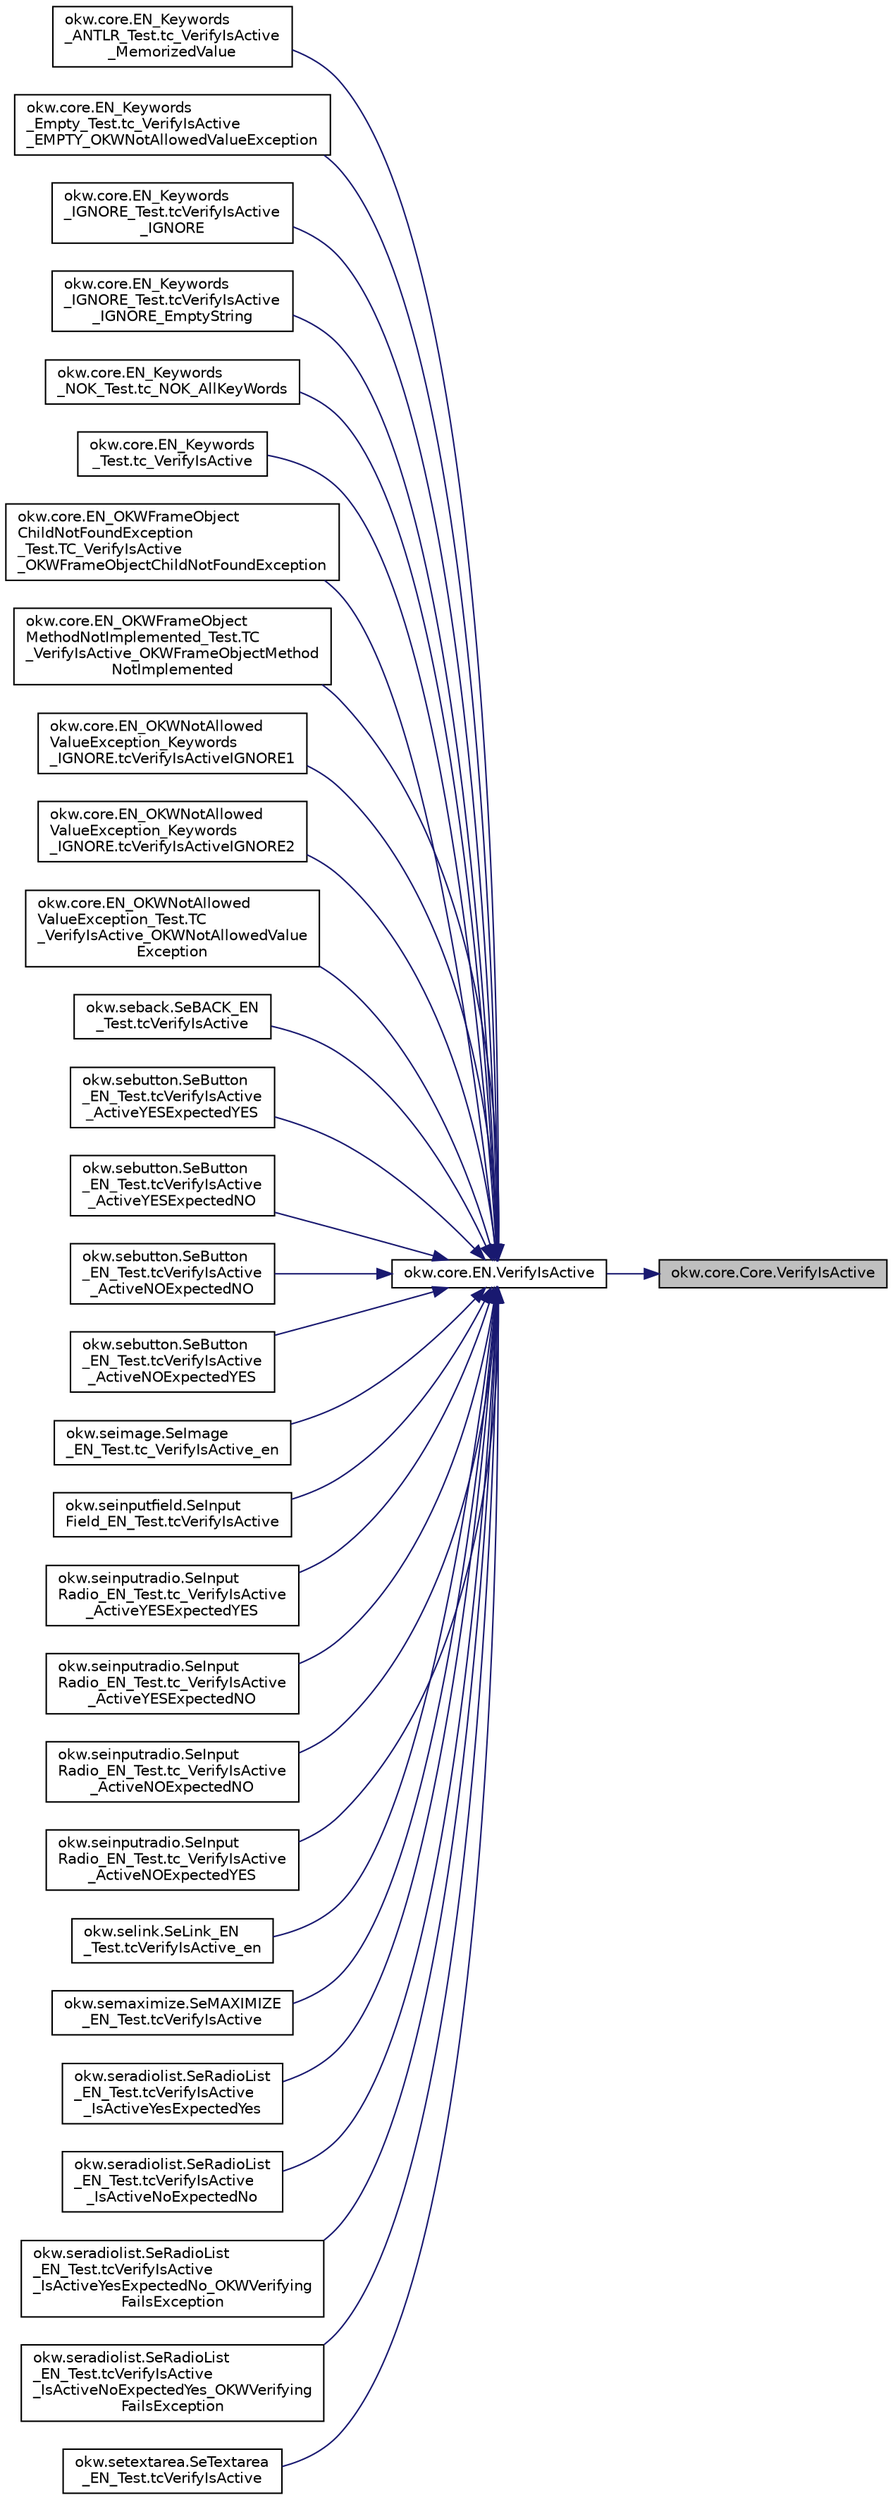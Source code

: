 digraph "okw.core.Core.VerifyIsActive"
{
 // INTERACTIVE_SVG=YES
 // LATEX_PDF_SIZE
  edge [fontname="Helvetica",fontsize="10",labelfontname="Helvetica",labelfontsize="10"];
  node [fontname="Helvetica",fontsize="10",shape=record];
  rankdir="RL";
  Node4621 [label="okw.core.Core.VerifyIsActive",height=0.2,width=0.4,color="black", fillcolor="grey75", style="filled", fontcolor="black",tooltip="Vergleicht den Fokus-Status des gegebenen Objekts mit dem erwarteten Wert."];
  Node4621 -> Node4622 [dir="back",color="midnightblue",fontsize="10",style="solid",fontname="Helvetica"];
  Node4622 [label="okw.core.EN.VerifyIsActive",height=0.2,width=0.4,color="black", fillcolor="white", style="filled",URL="$classokw_1_1core_1_1_e_n.html#a67f59cc780c7b380127c430522ae6a62",tooltip="Vergleicht den Fokus-Status des gegebenen Objekts mit dem erwarteten Wert."];
  Node4622 -> Node4623 [dir="back",color="midnightblue",fontsize="10",style="solid",fontname="Helvetica"];
  Node4623 [label="okw.core.EN_Keywords\l_ANTLR_Test.tc_VerifyIsActive\l_MemorizedValue",height=0.2,width=0.4,color="black", fillcolor="white", style="filled",URL="$classokw_1_1core_1_1_e_n___keywords___a_n_t_l_r___test.html#a48924242e07099955b1134ab59fefe98",tooltip=" "];
  Node4622 -> Node4624 [dir="back",color="midnightblue",fontsize="10",style="solid",fontname="Helvetica"];
  Node4624 [label="okw.core.EN_Keywords\l_Empty_Test.tc_VerifyIsActive\l_EMPTY_OKWNotAllowedValueException",height=0.2,width=0.4,color="black", fillcolor="white", style="filled",URL="$classokw_1_1core_1_1_e_n___keywords___empty___test.html#ab3787b72df84a3edb9fd804f31324774",tooltip="EMPTY ist ein nicht erlaubter Wert im Schlüsselwort EN.VerifyIsActive(String,String)."];
  Node4622 -> Node4625 [dir="back",color="midnightblue",fontsize="10",style="solid",fontname="Helvetica"];
  Node4625 [label="okw.core.EN_Keywords\l_IGNORE_Test.tcVerifyIsActive\l_IGNORE",height=0.2,width=0.4,color="black", fillcolor="white", style="filled",URL="$classokw_1_1core_1_1_e_n___keywords___i_g_n_o_r_e___test.html#a4af0cd2b44e7a180261b407bd7248a88",tooltip=" "];
  Node4622 -> Node4626 [dir="back",color="midnightblue",fontsize="10",style="solid",fontname="Helvetica"];
  Node4626 [label="okw.core.EN_Keywords\l_IGNORE_Test.tcVerifyIsActive\l_IGNORE_EmptyString",height=0.2,width=0.4,color="black", fillcolor="white", style="filled",URL="$classokw_1_1core_1_1_e_n___keywords___i_g_n_o_r_e___test.html#a61db683fdd70725bc9aada7b849c37b1",tooltip=" "];
  Node4622 -> Node4627 [dir="back",color="midnightblue",fontsize="10",style="solid",fontname="Helvetica"];
  Node4627 [label="okw.core.EN_Keywords\l_NOK_Test.tc_NOK_AllKeyWords",height=0.2,width=0.4,color="black", fillcolor="white", style="filled",URL="$classokw_1_1core_1_1_e_n___keywords___n_o_k___test.html#a81a960a2341dfb0e27da7871291c84dc",tooltip="Prüft methoden aufruf für einen einfachen Click."];
  Node4622 -> Node4628 [dir="back",color="midnightblue",fontsize="10",style="solid",fontname="Helvetica"];
  Node4628 [label="okw.core.EN_Keywords\l_Test.tc_VerifyIsActive",height=0.2,width=0.4,color="black", fillcolor="white", style="filled",URL="$classokw_1_1core_1_1_e_n___keywords___test.html#afef7fb7f909fbf8dab860eec48268f4a",tooltip=" "];
  Node4622 -> Node4629 [dir="back",color="midnightblue",fontsize="10",style="solid",fontname="Helvetica"];
  Node4629 [label="okw.core.EN_OKWFrameObject\lChildNotFoundException\l_Test.TC_VerifyIsActive\l_OKWFrameObjectChildNotFoundException",height=0.2,width=0.4,color="black", fillcolor="white", style="filled",URL="$classokw_1_1core_1_1_e_n___o_k_w_frame_object_child_not_found_exception___test.html#aef48315ef3e48b52d3cedec5520b7e58",tooltip="Prüft ob die Ausnahme OKWFrameObjectChildNotFoundException durch die LFC-VerifyIsActive ausgelöst wir..."];
  Node4622 -> Node4630 [dir="back",color="midnightblue",fontsize="10",style="solid",fontname="Helvetica"];
  Node4630 [label="okw.core.EN_OKWFrameObject\lMethodNotImplemented_Test.TC\l_VerifyIsActive_OKWFrameObjectMethod\lNotImplemented",height=0.2,width=0.4,color="black", fillcolor="white", style="filled",URL="$classokw_1_1core_1_1_e_n___o_k_w_frame_object_method_not_implemented___test.html#ab0ef684a266ac277c615f75346b35d78",tooltip="Prüft ob die Ausnahme OKWFrameObjectMethodNotImplemented von VerifyIsActive( FN, ExpVal ) ausgelöst w..."];
  Node4622 -> Node4631 [dir="back",color="midnightblue",fontsize="10",style="solid",fontname="Helvetica"];
  Node4631 [label="okw.core.EN_OKWNotAllowed\lValueException_Keywords\l_IGNORE.tcVerifyIsActiveIGNORE1",height=0.2,width=0.4,color="black", fillcolor="white", style="filled",URL="$classokw_1_1core_1_1_e_n___o_k_w_not_allowed_value_exception___keywords___i_g_n_o_r_e.html#ae73248c833fee94e01dc03f17d4bf84f",tooltip="Prüft ob \"${IGNORE} \" die Ausnahme okw.exceptions.OKWNotAllowedValueException auslöst."];
  Node4622 -> Node4632 [dir="back",color="midnightblue",fontsize="10",style="solid",fontname="Helvetica"];
  Node4632 [label="okw.core.EN_OKWNotAllowed\lValueException_Keywords\l_IGNORE.tcVerifyIsActiveIGNORE2",height=0.2,width=0.4,color="black", fillcolor="white", style="filled",URL="$classokw_1_1core_1_1_e_n___o_k_w_not_allowed_value_exception___keywords___i_g_n_o_r_e.html#a19ef9656eaee897360a374103dad7e4d",tooltip="Prüft ob \"\"${IGNORE}${TCN}\" die Ausnahme okw.exceptions.OKWNotAllowedValueException auslöst."];
  Node4622 -> Node4633 [dir="back",color="midnightblue",fontsize="10",style="solid",fontname="Helvetica"];
  Node4633 [label="okw.core.EN_OKWNotAllowed\lValueException_Test.TC\l_VerifyIsActive_OKWNotAllowedValue\lException",height=0.2,width=0.4,color="black", fillcolor="white", style="filled",URL="$classokw_1_1core_1_1_e_n___o_k_w_not_allowed_value_exception___test.html#a0339bf30bcb6d03eb46ac3f98840c65d",tooltip="Prüft ob die Ausnahme OKWNotAllowedValueException durch die LFC-VerifyIsActive ausgelöst wird,..."];
  Node4622 -> Node4634 [dir="back",color="midnightblue",fontsize="10",style="solid",fontname="Helvetica"];
  Node4634 [label="okw.seback.SeBACK_EN\l_Test.tcVerifyIsActive",height=0.2,width=0.4,color="black", fillcolor="white", style="filled",URL="$classokw_1_1seback_1_1_se_b_a_c_k___e_n___test.html#ae2ad17e7df44576ea48e8f1fb361021a",tooltip="Prüft, ob die Methode VerifyIsActive für BACK implementiert ist."];
  Node4622 -> Node4635 [dir="back",color="midnightblue",fontsize="10",style="solid",fontname="Helvetica"];
  Node4635 [label="okw.sebutton.SeButton\l_EN_Test.tcVerifyIsActive\l_ActiveYESExpectedYES",height=0.2,width=0.4,color="black", fillcolor="white", style="filled",URL="$classokw_1_1sebutton_1_1_se_button___e_n___test.html#a7b7fed7df5cbbfeb6da9ca6def7c82bd",tooltip="Test des Schlüsselwortes VerifyIsActive für den GUI-Adapter SeButton."];
  Node4622 -> Node4636 [dir="back",color="midnightblue",fontsize="10",style="solid",fontname="Helvetica"];
  Node4636 [label="okw.sebutton.SeButton\l_EN_Test.tcVerifyIsActive\l_ActiveYESExpectedNO",height=0.2,width=0.4,color="black", fillcolor="white", style="filled",URL="$classokw_1_1sebutton_1_1_se_button___e_n___test.html#a54ccde493416406858beca5b3cdac7e4",tooltip="Test des Schlüsselwortes VerifyIsActive für den GUI-Adapter SeButton."];
  Node4622 -> Node4637 [dir="back",color="midnightblue",fontsize="10",style="solid",fontname="Helvetica"];
  Node4637 [label="okw.sebutton.SeButton\l_EN_Test.tcVerifyIsActive\l_ActiveNOExpectedNO",height=0.2,width=0.4,color="black", fillcolor="white", style="filled",URL="$classokw_1_1sebutton_1_1_se_button___e_n___test.html#a70fe2059cf4c93da02afa8f9fb72ff22",tooltip="Test des Schlüsselwortes VerifyIsActive für den GUI-Adapter SeButton."];
  Node4622 -> Node4638 [dir="back",color="midnightblue",fontsize="10",style="solid",fontname="Helvetica"];
  Node4638 [label="okw.sebutton.SeButton\l_EN_Test.tcVerifyIsActive\l_ActiveNOExpectedYES",height=0.2,width=0.4,color="black", fillcolor="white", style="filled",URL="$classokw_1_1sebutton_1_1_se_button___e_n___test.html#a479a46bd36c37da9592bcdece6cab18d",tooltip="Test des Schlüsselwortes VerifyIsActive für den GUI-Adapter SeButton."];
  Node4622 -> Node4639 [dir="back",color="midnightblue",fontsize="10",style="solid",fontname="Helvetica"];
  Node4639 [label="okw.seimage.SeImage\l_EN_Test.tc_VerifyIsActive_en",height=0.2,width=0.4,color="black", fillcolor="white", style="filled",URL="$classokw_1_1seimage_1_1_se_image___e_n___test.html#a9ce9d3b86a016cf7df8c8e899e87bb72",tooltip="Prüft ob die VerifyIsActive die Ausnahme OKWFrameObjectMethodNotImplemented auslöst."];
  Node4622 -> Node4640 [dir="back",color="midnightblue",fontsize="10",style="solid",fontname="Helvetica"];
  Node4640 [label="okw.seinputfield.SeInput\lField_EN_Test.tcVerifyIsActive",height=0.2,width=0.4,color="black", fillcolor="white", style="filled",URL="$classokw_1_1seinputfield_1_1_se_input_field___e_n___test.html#a750678bf2deb2db29ffe410c861cc100",tooltip="Prüft, ob die Methode VerifyIsActive für SeTextField implementiert ist."];
  Node4622 -> Node4641 [dir="back",color="midnightblue",fontsize="10",style="solid",fontname="Helvetica"];
  Node4641 [label="okw.seinputradio.SeInput\lRadio_EN_Test.tc_VerifyIsActive\l_ActiveYESExpectedYES",height=0.2,width=0.4,color="black", fillcolor="white", style="filled",URL="$classokw_1_1seinputradio_1_1_se_input_radio___e_n___test.html#add538809fea4c708f6cab6f43e0e23a6",tooltip="Test des Schlüsselwortes VerifyIsActive für den GUI-Adapter SeInputRadio."];
  Node4622 -> Node4642 [dir="back",color="midnightblue",fontsize="10",style="solid",fontname="Helvetica"];
  Node4642 [label="okw.seinputradio.SeInput\lRadio_EN_Test.tc_VerifyIsActive\l_ActiveYESExpectedNO",height=0.2,width=0.4,color="black", fillcolor="white", style="filled",URL="$classokw_1_1seinputradio_1_1_se_input_radio___e_n___test.html#a76ddabb8e80f369c119ddebfe339fa74",tooltip="Test des Schlüsselwortes VerifyIsActive für den GUI-Adapter SeInputRadio."];
  Node4622 -> Node4643 [dir="back",color="midnightblue",fontsize="10",style="solid",fontname="Helvetica"];
  Node4643 [label="okw.seinputradio.SeInput\lRadio_EN_Test.tc_VerifyIsActive\l_ActiveNOExpectedNO",height=0.2,width=0.4,color="black", fillcolor="white", style="filled",URL="$classokw_1_1seinputradio_1_1_se_input_radio___e_n___test.html#a34b6a559f61b74c7a8bc5c9fc32fa32f",tooltip="Test des Schlüsselwortes VerifyIsActive für den GUI-Adapter SeInputRadio."];
  Node4622 -> Node4644 [dir="back",color="midnightblue",fontsize="10",style="solid",fontname="Helvetica"];
  Node4644 [label="okw.seinputradio.SeInput\lRadio_EN_Test.tc_VerifyIsActive\l_ActiveNOExpectedYES",height=0.2,width=0.4,color="black", fillcolor="white", style="filled",URL="$classokw_1_1seinputradio_1_1_se_input_radio___e_n___test.html#a2c538cdf2ed53de442c303fd82b07a63",tooltip="Test des Schlüsselwortes VerifyIsActive für den GUI-Adapter SeInputRadio."];
  Node4622 -> Node4645 [dir="back",color="midnightblue",fontsize="10",style="solid",fontname="Helvetica"];
  Node4645 [label="okw.selink.SeLink_EN\l_Test.tcVerifyIsActive_en",height=0.2,width=0.4,color="black", fillcolor="white", style="filled",URL="$classokw_1_1selink_1_1_se_link___e_n___test.html#a0d8cd15aa81cba2a103dab1f332e05b7",tooltip="Prüft ob die VerifyIsActive die Ausnahme OKWFrameObjectMethodNotImplemented auslöst."];
  Node4622 -> Node4646 [dir="back",color="midnightblue",fontsize="10",style="solid",fontname="Helvetica"];
  Node4646 [label="okw.semaximize.SeMAXIMIZE\l_EN_Test.tcVerifyIsActive",height=0.2,width=0.4,color="black", fillcolor="white", style="filled",URL="$classokw_1_1semaximize_1_1_se_m_a_x_i_m_i_z_e___e_n___test.html#a0b16fd4346496b6ee5cff9b4b2a5c0f2",tooltip="Prüft, ob die Methode VerifyIsActive für MAXIMIZE implementiert ist."];
  Node4622 -> Node4647 [dir="back",color="midnightblue",fontsize="10",style="solid",fontname="Helvetica"];
  Node4647 [label="okw.seradiolist.SeRadioList\l_EN_Test.tcVerifyIsActive\l_IsActiveYesExpectedYes",height=0.2,width=0.4,color="black", fillcolor="white", style="filled",URL="$classokw_1_1seradiolist_1_1_se_radio_list___e_n___test.html#a51149579a271672515a3787cdad49c0a",tooltip="Prüft die Methode SeRadioList.IsActive()."];
  Node4622 -> Node4648 [dir="back",color="midnightblue",fontsize="10",style="solid",fontname="Helvetica"];
  Node4648 [label="okw.seradiolist.SeRadioList\l_EN_Test.tcVerifyIsActive\l_IsActiveNoExpectedNo",height=0.2,width=0.4,color="black", fillcolor="white", style="filled",URL="$classokw_1_1seradiolist_1_1_se_radio_list___e_n___test.html#aebd79903d22b0d2d126d3d403c80c16c",tooltip="Prüft die Methode SeRadioList.IsActive()."];
  Node4622 -> Node4649 [dir="back",color="midnightblue",fontsize="10",style="solid",fontname="Helvetica"];
  Node4649 [label="okw.seradiolist.SeRadioList\l_EN_Test.tcVerifyIsActive\l_IsActiveYesExpectedNo_OKWVerifying\lFailsException",height=0.2,width=0.4,color="black", fillcolor="white", style="filled",URL="$classokw_1_1seradiolist_1_1_se_radio_list___e_n___test.html#a4659048b3837632aa589a0a8557a63d2",tooltip="Prüft die Methode SeRadioList.IsActive()."];
  Node4622 -> Node4650 [dir="back",color="midnightblue",fontsize="10",style="solid",fontname="Helvetica"];
  Node4650 [label="okw.seradiolist.SeRadioList\l_EN_Test.tcVerifyIsActive\l_IsActiveNoExpectedYes_OKWVerifying\lFailsException",height=0.2,width=0.4,color="black", fillcolor="white", style="filled",URL="$classokw_1_1seradiolist_1_1_se_radio_list___e_n___test.html#a67ea4b741cb6c8df269b3a700403f207",tooltip="Prüft die Methode SeRadioList.IsActive()."];
  Node4622 -> Node4651 [dir="back",color="midnightblue",fontsize="10",style="solid",fontname="Helvetica"];
  Node4651 [label="okw.setextarea.SeTextarea\l_EN_Test.tcVerifyIsActive",height=0.2,width=0.4,color="black", fillcolor="white", style="filled",URL="$classokw_1_1setextarea_1_1_se_textarea___e_n___test.html#a033342e8b39cc6941e70c43790b70ac5",tooltip="Prüft, ob die Methode VerifyIsActive für SeTextField implementiert ist."];
}
